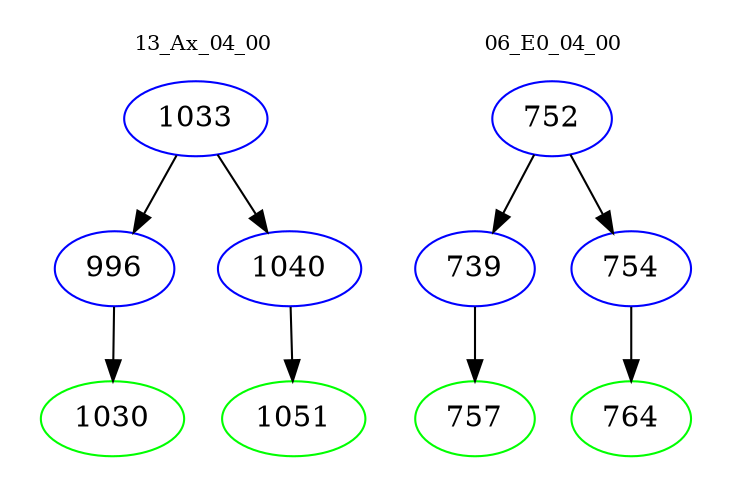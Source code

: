 digraph{
subgraph cluster_0 {
color = white
label = "13_Ax_04_00";
fontsize=10;
T0_1033 [label="1033", color="blue"]
T0_1033 -> T0_996 [color="black"]
T0_996 [label="996", color="blue"]
T0_996 -> T0_1030 [color="black"]
T0_1030 [label="1030", color="green"]
T0_1033 -> T0_1040 [color="black"]
T0_1040 [label="1040", color="blue"]
T0_1040 -> T0_1051 [color="black"]
T0_1051 [label="1051", color="green"]
}
subgraph cluster_1 {
color = white
label = "06_E0_04_00";
fontsize=10;
T1_752 [label="752", color="blue"]
T1_752 -> T1_739 [color="black"]
T1_739 [label="739", color="blue"]
T1_739 -> T1_757 [color="black"]
T1_757 [label="757", color="green"]
T1_752 -> T1_754 [color="black"]
T1_754 [label="754", color="blue"]
T1_754 -> T1_764 [color="black"]
T1_764 [label="764", color="green"]
}
}
